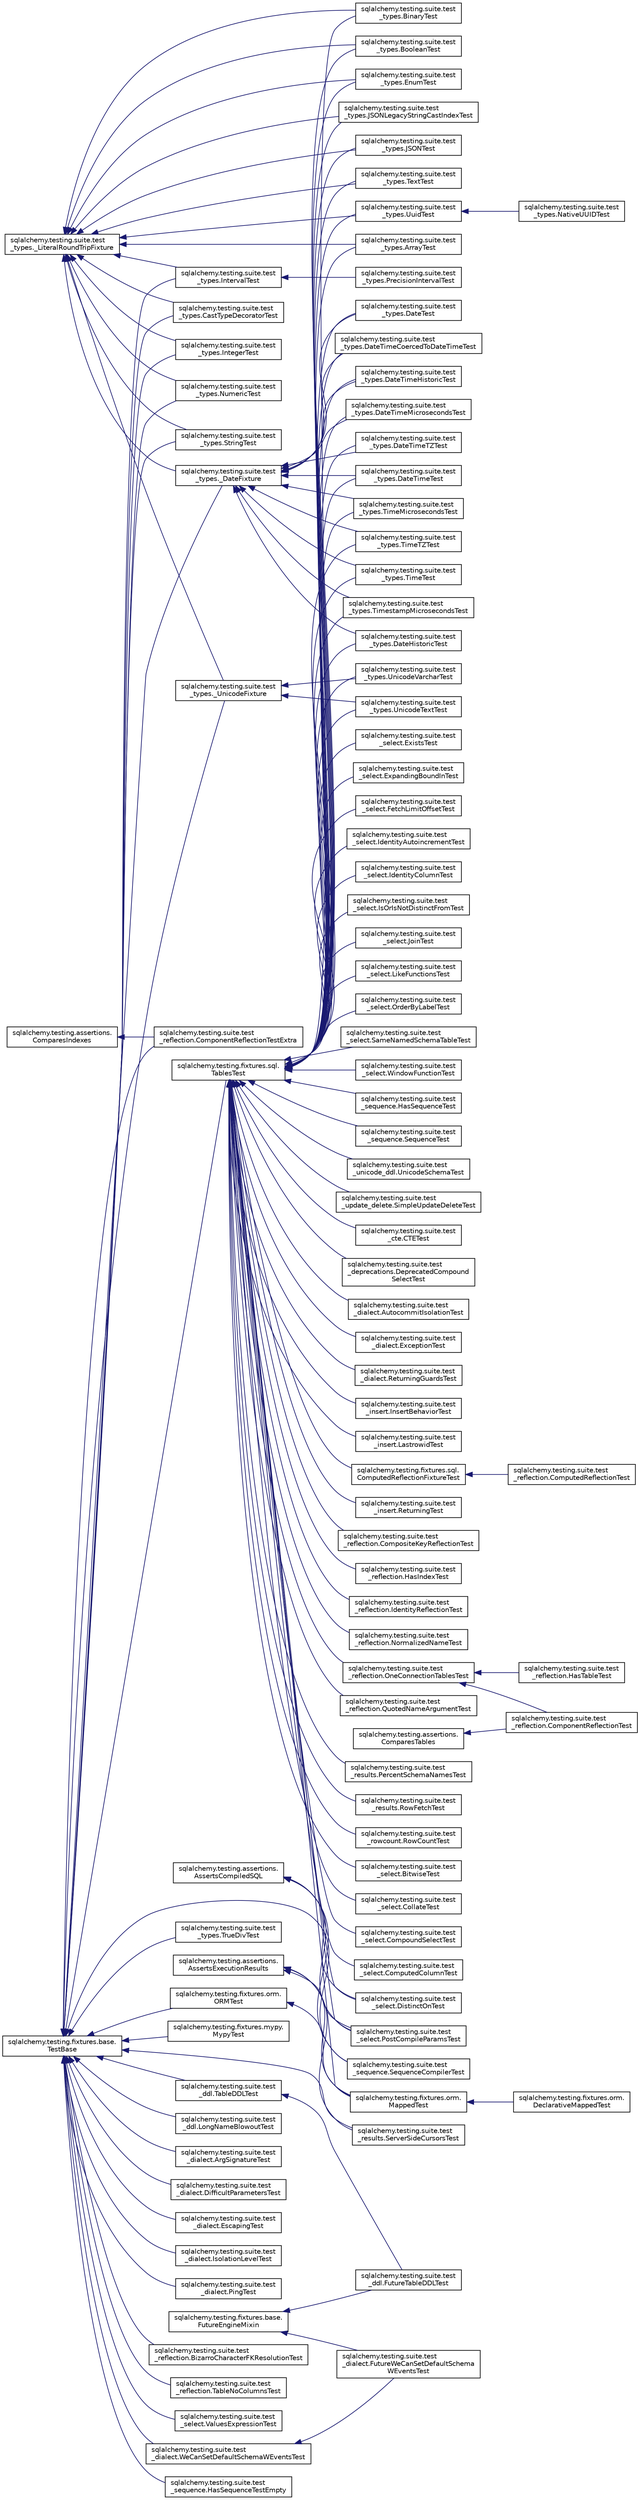 digraph "Graphical Class Hierarchy"
{
 // LATEX_PDF_SIZE
  edge [fontname="Helvetica",fontsize="10",labelfontname="Helvetica",labelfontsize="10"];
  node [fontname="Helvetica",fontsize="10",shape=record];
  rankdir="LR";
  Node0 [label="sqlalchemy.testing.suite.test\l_types._LiteralRoundTripFixture",height=0.2,width=0.4,color="black", fillcolor="white", style="filled",URL="$classsqlalchemy_1_1testing_1_1suite_1_1test__types_1_1__LiteralRoundTripFixture.html",tooltip=" "];
  Node0 -> Node1 [dir="back",color="midnightblue",fontsize="10",style="solid",fontname="Helvetica"];
  Node1 [label="sqlalchemy.testing.suite.test\l_types.ArrayTest",height=0.2,width=0.4,color="black", fillcolor="white", style="filled",URL="$classsqlalchemy_1_1testing_1_1suite_1_1test__types_1_1ArrayTest.html",tooltip=" "];
  Node0 -> Node2 [dir="back",color="midnightblue",fontsize="10",style="solid",fontname="Helvetica"];
  Node2 [label="sqlalchemy.testing.suite.test\l_types.BinaryTest",height=0.2,width=0.4,color="black", fillcolor="white", style="filled",URL="$classsqlalchemy_1_1testing_1_1suite_1_1test__types_1_1BinaryTest.html",tooltip=" "];
  Node0 -> Node3 [dir="back",color="midnightblue",fontsize="10",style="solid",fontname="Helvetica"];
  Node3 [label="sqlalchemy.testing.suite.test\l_types.BooleanTest",height=0.2,width=0.4,color="black", fillcolor="white", style="filled",URL="$classsqlalchemy_1_1testing_1_1suite_1_1test__types_1_1BooleanTest.html",tooltip=" "];
  Node0 -> Node4 [dir="back",color="midnightblue",fontsize="10",style="solid",fontname="Helvetica"];
  Node4 [label="sqlalchemy.testing.suite.test\l_types.CastTypeDecoratorTest",height=0.2,width=0.4,color="black", fillcolor="white", style="filled",URL="$classsqlalchemy_1_1testing_1_1suite_1_1test__types_1_1CastTypeDecoratorTest.html",tooltip=" "];
  Node0 -> Node5 [dir="back",color="midnightblue",fontsize="10",style="solid",fontname="Helvetica"];
  Node5 [label="sqlalchemy.testing.suite.test\l_types.EnumTest",height=0.2,width=0.4,color="black", fillcolor="white", style="filled",URL="$classsqlalchemy_1_1testing_1_1suite_1_1test__types_1_1EnumTest.html",tooltip=" "];
  Node0 -> Node6 [dir="back",color="midnightblue",fontsize="10",style="solid",fontname="Helvetica"];
  Node6 [label="sqlalchemy.testing.suite.test\l_types.IntegerTest",height=0.2,width=0.4,color="black", fillcolor="white", style="filled",URL="$classsqlalchemy_1_1testing_1_1suite_1_1test__types_1_1IntegerTest.html",tooltip=" "];
  Node0 -> Node7 [dir="back",color="midnightblue",fontsize="10",style="solid",fontname="Helvetica"];
  Node7 [label="sqlalchemy.testing.suite.test\l_types.IntervalTest",height=0.2,width=0.4,color="black", fillcolor="white", style="filled",URL="$classsqlalchemy_1_1testing_1_1suite_1_1test__types_1_1IntervalTest.html",tooltip=" "];
  Node7 -> Node8 [dir="back",color="midnightblue",fontsize="10",style="solid",fontname="Helvetica"];
  Node8 [label="sqlalchemy.testing.suite.test\l_types.PrecisionIntervalTest",height=0.2,width=0.4,color="black", fillcolor="white", style="filled",URL="$classsqlalchemy_1_1testing_1_1suite_1_1test__types_1_1PrecisionIntervalTest.html",tooltip=" "];
  Node0 -> Node9 [dir="back",color="midnightblue",fontsize="10",style="solid",fontname="Helvetica"];
  Node9 [label="sqlalchemy.testing.suite.test\l_types.JSONLegacyStringCastIndexTest",height=0.2,width=0.4,color="black", fillcolor="white", style="filled",URL="$classsqlalchemy_1_1testing_1_1suite_1_1test__types_1_1JSONLegacyStringCastIndexTest.html",tooltip=" "];
  Node0 -> Node10 [dir="back",color="midnightblue",fontsize="10",style="solid",fontname="Helvetica"];
  Node10 [label="sqlalchemy.testing.suite.test\l_types.JSONTest",height=0.2,width=0.4,color="black", fillcolor="white", style="filled",URL="$classsqlalchemy_1_1testing_1_1suite_1_1test__types_1_1JSONTest.html",tooltip=" "];
  Node0 -> Node11 [dir="back",color="midnightblue",fontsize="10",style="solid",fontname="Helvetica"];
  Node11 [label="sqlalchemy.testing.suite.test\l_types.NumericTest",height=0.2,width=0.4,color="black", fillcolor="white", style="filled",URL="$classsqlalchemy_1_1testing_1_1suite_1_1test__types_1_1NumericTest.html",tooltip=" "];
  Node0 -> Node12 [dir="back",color="midnightblue",fontsize="10",style="solid",fontname="Helvetica"];
  Node12 [label="sqlalchemy.testing.suite.test\l_types.StringTest",height=0.2,width=0.4,color="black", fillcolor="white", style="filled",URL="$classsqlalchemy_1_1testing_1_1suite_1_1test__types_1_1StringTest.html",tooltip=" "];
  Node0 -> Node13 [dir="back",color="midnightblue",fontsize="10",style="solid",fontname="Helvetica"];
  Node13 [label="sqlalchemy.testing.suite.test\l_types.TextTest",height=0.2,width=0.4,color="black", fillcolor="white", style="filled",URL="$classsqlalchemy_1_1testing_1_1suite_1_1test__types_1_1TextTest.html",tooltip=" "];
  Node0 -> Node14 [dir="back",color="midnightblue",fontsize="10",style="solid",fontname="Helvetica"];
  Node14 [label="sqlalchemy.testing.suite.test\l_types.UuidTest",height=0.2,width=0.4,color="black", fillcolor="white", style="filled",URL="$classsqlalchemy_1_1testing_1_1suite_1_1test__types_1_1UuidTest.html",tooltip=" "];
  Node14 -> Node15 [dir="back",color="midnightblue",fontsize="10",style="solid",fontname="Helvetica"];
  Node15 [label="sqlalchemy.testing.suite.test\l_types.NativeUUIDTest",height=0.2,width=0.4,color="black", fillcolor="white", style="filled",URL="$classsqlalchemy_1_1testing_1_1suite_1_1test__types_1_1NativeUUIDTest.html",tooltip=" "];
  Node0 -> Node16 [dir="back",color="midnightblue",fontsize="10",style="solid",fontname="Helvetica"];
  Node16 [label="sqlalchemy.testing.suite.test\l_types._DateFixture",height=0.2,width=0.4,color="black", fillcolor="white", style="filled",URL="$classsqlalchemy_1_1testing_1_1suite_1_1test__types_1_1__DateFixture.html",tooltip=" "];
  Node16 -> Node17 [dir="back",color="midnightblue",fontsize="10",style="solid",fontname="Helvetica"];
  Node17 [label="sqlalchemy.testing.suite.test\l_types.DateHistoricTest",height=0.2,width=0.4,color="black", fillcolor="white", style="filled",URL="$classsqlalchemy_1_1testing_1_1suite_1_1test__types_1_1DateHistoricTest.html",tooltip=" "];
  Node16 -> Node18 [dir="back",color="midnightblue",fontsize="10",style="solid",fontname="Helvetica"];
  Node18 [label="sqlalchemy.testing.suite.test\l_types.DateTest",height=0.2,width=0.4,color="black", fillcolor="white", style="filled",URL="$classsqlalchemy_1_1testing_1_1suite_1_1test__types_1_1DateTest.html",tooltip=" "];
  Node16 -> Node19 [dir="back",color="midnightblue",fontsize="10",style="solid",fontname="Helvetica"];
  Node19 [label="sqlalchemy.testing.suite.test\l_types.DateTimeCoercedToDateTimeTest",height=0.2,width=0.4,color="black", fillcolor="white", style="filled",URL="$classsqlalchemy_1_1testing_1_1suite_1_1test__types_1_1DateTimeCoercedToDateTimeTest.html",tooltip=" "];
  Node16 -> Node20 [dir="back",color="midnightblue",fontsize="10",style="solid",fontname="Helvetica"];
  Node20 [label="sqlalchemy.testing.suite.test\l_types.DateTimeHistoricTest",height=0.2,width=0.4,color="black", fillcolor="white", style="filled",URL="$classsqlalchemy_1_1testing_1_1suite_1_1test__types_1_1DateTimeHistoricTest.html",tooltip=" "];
  Node16 -> Node21 [dir="back",color="midnightblue",fontsize="10",style="solid",fontname="Helvetica"];
  Node21 [label="sqlalchemy.testing.suite.test\l_types.DateTimeMicrosecondsTest",height=0.2,width=0.4,color="black", fillcolor="white", style="filled",URL="$classsqlalchemy_1_1testing_1_1suite_1_1test__types_1_1DateTimeMicrosecondsTest.html",tooltip=" "];
  Node16 -> Node22 [dir="back",color="midnightblue",fontsize="10",style="solid",fontname="Helvetica"];
  Node22 [label="sqlalchemy.testing.suite.test\l_types.DateTimeTZTest",height=0.2,width=0.4,color="black", fillcolor="white", style="filled",URL="$classsqlalchemy_1_1testing_1_1suite_1_1test__types_1_1DateTimeTZTest.html",tooltip=" "];
  Node16 -> Node23 [dir="back",color="midnightblue",fontsize="10",style="solid",fontname="Helvetica"];
  Node23 [label="sqlalchemy.testing.suite.test\l_types.DateTimeTest",height=0.2,width=0.4,color="black", fillcolor="white", style="filled",URL="$classsqlalchemy_1_1testing_1_1suite_1_1test__types_1_1DateTimeTest.html",tooltip=" "];
  Node16 -> Node24 [dir="back",color="midnightblue",fontsize="10",style="solid",fontname="Helvetica"];
  Node24 [label="sqlalchemy.testing.suite.test\l_types.TimeMicrosecondsTest",height=0.2,width=0.4,color="black", fillcolor="white", style="filled",URL="$classsqlalchemy_1_1testing_1_1suite_1_1test__types_1_1TimeMicrosecondsTest.html",tooltip=" "];
  Node16 -> Node25 [dir="back",color="midnightblue",fontsize="10",style="solid",fontname="Helvetica"];
  Node25 [label="sqlalchemy.testing.suite.test\l_types.TimeTZTest",height=0.2,width=0.4,color="black", fillcolor="white", style="filled",URL="$classsqlalchemy_1_1testing_1_1suite_1_1test__types_1_1TimeTZTest.html",tooltip=" "];
  Node16 -> Node26 [dir="back",color="midnightblue",fontsize="10",style="solid",fontname="Helvetica"];
  Node26 [label="sqlalchemy.testing.suite.test\l_types.TimeTest",height=0.2,width=0.4,color="black", fillcolor="white", style="filled",URL="$classsqlalchemy_1_1testing_1_1suite_1_1test__types_1_1TimeTest.html",tooltip=" "];
  Node16 -> Node27 [dir="back",color="midnightblue",fontsize="10",style="solid",fontname="Helvetica"];
  Node27 [label="sqlalchemy.testing.suite.test\l_types.TimestampMicrosecondsTest",height=0.2,width=0.4,color="black", fillcolor="white", style="filled",URL="$classsqlalchemy_1_1testing_1_1suite_1_1test__types_1_1TimestampMicrosecondsTest.html",tooltip=" "];
  Node0 -> Node28 [dir="back",color="midnightblue",fontsize="10",style="solid",fontname="Helvetica"];
  Node28 [label="sqlalchemy.testing.suite.test\l_types._UnicodeFixture",height=0.2,width=0.4,color="black", fillcolor="white", style="filled",URL="$classsqlalchemy_1_1testing_1_1suite_1_1test__types_1_1__UnicodeFixture.html",tooltip=" "];
  Node28 -> Node29 [dir="back",color="midnightblue",fontsize="10",style="solid",fontname="Helvetica"];
  Node29 [label="sqlalchemy.testing.suite.test\l_types.UnicodeTextTest",height=0.2,width=0.4,color="black", fillcolor="white", style="filled",URL="$classsqlalchemy_1_1testing_1_1suite_1_1test__types_1_1UnicodeTextTest.html",tooltip=" "];
  Node28 -> Node30 [dir="back",color="midnightblue",fontsize="10",style="solid",fontname="Helvetica"];
  Node30 [label="sqlalchemy.testing.suite.test\l_types.UnicodeVarcharTest",height=0.2,width=0.4,color="black", fillcolor="white", style="filled",URL="$classsqlalchemy_1_1testing_1_1suite_1_1test__types_1_1UnicodeVarcharTest.html",tooltip=" "];
  Node1805 [label="sqlalchemy.testing.assertions.\lAssertsCompiledSQL",height=0.2,width=0.4,color="black", fillcolor="white", style="filled",URL="$classsqlalchemy_1_1testing_1_1assertions_1_1AssertsCompiledSQL.html",tooltip=" "];
  Node1805 -> Node1806 [dir="back",color="midnightblue",fontsize="10",style="solid",fontname="Helvetica"];
  Node1806 [label="sqlalchemy.testing.suite.test\l_select.DistinctOnTest",height=0.2,width=0.4,color="black", fillcolor="white", style="filled",URL="$classsqlalchemy_1_1testing_1_1suite_1_1test__select_1_1DistinctOnTest.html",tooltip=" "];
  Node1805 -> Node1807 [dir="back",color="midnightblue",fontsize="10",style="solid",fontname="Helvetica"];
  Node1807 [label="sqlalchemy.testing.suite.test\l_select.PostCompileParamsTest",height=0.2,width=0.4,color="black", fillcolor="white", style="filled",URL="$classsqlalchemy_1_1testing_1_1suite_1_1test__select_1_1PostCompileParamsTest.html",tooltip=" "];
  Node1805 -> Node1808 [dir="back",color="midnightblue",fontsize="10",style="solid",fontname="Helvetica"];
  Node1808 [label="sqlalchemy.testing.suite.test\l_sequence.SequenceCompilerTest",height=0.2,width=0.4,color="black", fillcolor="white", style="filled",URL="$classsqlalchemy_1_1testing_1_1suite_1_1test__sequence_1_1SequenceCompilerTest.html",tooltip=" "];
  Node1809 [label="sqlalchemy.testing.assertions.\lAssertsExecutionResults",height=0.2,width=0.4,color="black", fillcolor="white", style="filled",URL="$classsqlalchemy_1_1testing_1_1assertions_1_1AssertsExecutionResults.html",tooltip=" "];
  Node1809 -> Node1810 [dir="back",color="midnightblue",fontsize="10",style="solid",fontname="Helvetica"];
  Node1810 [label="sqlalchemy.testing.fixtures.orm.\lMappedTest",height=0.2,width=0.4,color="black", fillcolor="white", style="filled",URL="$classsqlalchemy_1_1testing_1_1fixtures_1_1orm_1_1MappedTest.html",tooltip=" "];
  Node1810 -> Node1811 [dir="back",color="midnightblue",fontsize="10",style="solid",fontname="Helvetica"];
  Node1811 [label="sqlalchemy.testing.fixtures.orm.\lDeclarativeMappedTest",height=0.2,width=0.4,color="black", fillcolor="white", style="filled",URL="$classsqlalchemy_1_1testing_1_1fixtures_1_1orm_1_1DeclarativeMappedTest.html",tooltip=" "];
  Node1809 -> Node1812 [dir="back",color="midnightblue",fontsize="10",style="solid",fontname="Helvetica"];
  Node1812 [label="sqlalchemy.testing.suite.test\l_results.ServerSideCursorsTest",height=0.2,width=0.4,color="black", fillcolor="white", style="filled",URL="$classsqlalchemy_1_1testing_1_1suite_1_1test__results_1_1ServerSideCursorsTest.html",tooltip=" "];
  Node1809 -> Node1807 [dir="back",color="midnightblue",fontsize="10",style="solid",fontname="Helvetica"];
  Node2941 [label="sqlalchemy.testing.assertions.\lComparesIndexes",height=0.2,width=0.4,color="black", fillcolor="white", style="filled",URL="$classsqlalchemy_1_1testing_1_1assertions_1_1ComparesIndexes.html",tooltip=" "];
  Node2941 -> Node2942 [dir="back",color="midnightblue",fontsize="10",style="solid",fontname="Helvetica"];
  Node2942 [label="sqlalchemy.testing.suite.test\l_reflection.ComponentReflectionTestExtra",height=0.2,width=0.4,color="black", fillcolor="white", style="filled",URL="$classsqlalchemy_1_1testing_1_1suite_1_1test__reflection_1_1ComponentReflectionTestExtra.html",tooltip=" "];
  Node2943 [label="sqlalchemy.testing.assertions.\lComparesTables",height=0.2,width=0.4,color="black", fillcolor="white", style="filled",URL="$classsqlalchemy_1_1testing_1_1assertions_1_1ComparesTables.html",tooltip=" "];
  Node2943 -> Node2944 [dir="back",color="midnightblue",fontsize="10",style="solid",fontname="Helvetica"];
  Node2944 [label="sqlalchemy.testing.suite.test\l_reflection.ComponentReflectionTest",height=0.2,width=0.4,color="black", fillcolor="white", style="filled",URL="$classsqlalchemy_1_1testing_1_1suite_1_1test__reflection_1_1ComponentReflectionTest.html",tooltip=" "];
  Node6245 [label="sqlalchemy.testing.fixtures.base.\lFutureEngineMixin",height=0.2,width=0.4,color="black", fillcolor="white", style="filled",URL="$classsqlalchemy_1_1testing_1_1fixtures_1_1base_1_1FutureEngineMixin.html",tooltip=" "];
  Node6245 -> Node6246 [dir="back",color="midnightblue",fontsize="10",style="solid",fontname="Helvetica"];
  Node6246 [label="sqlalchemy.testing.suite.test\l_ddl.FutureTableDDLTest",height=0.2,width=0.4,color="black", fillcolor="white", style="filled",URL="$classsqlalchemy_1_1testing_1_1suite_1_1test__ddl_1_1FutureTableDDLTest.html",tooltip=" "];
  Node6245 -> Node6247 [dir="back",color="midnightblue",fontsize="10",style="solid",fontname="Helvetica"];
  Node6247 [label="sqlalchemy.testing.suite.test\l_dialect.FutureWeCanSetDefaultSchema\lWEventsTest",height=0.2,width=0.4,color="black", fillcolor="white", style="filled",URL="$classsqlalchemy_1_1testing_1_1suite_1_1test__dialect_1_1FutureWeCanSetDefaultSchemaWEventsTest.html",tooltip=" "];
  Node13232 [label="sqlalchemy.testing.fixtures.base.\lTestBase",height=0.2,width=0.4,color="black", fillcolor="white", style="filled",URL="$classsqlalchemy_1_1testing_1_1fixtures_1_1base_1_1TestBase.html",tooltip=" "];
  Node13232 -> Node13233 [dir="back",color="midnightblue",fontsize="10",style="solid",fontname="Helvetica"];
  Node13233 [label="sqlalchemy.testing.fixtures.mypy.\lMypyTest",height=0.2,width=0.4,color="black", fillcolor="white", style="filled",URL="$classsqlalchemy_1_1testing_1_1fixtures_1_1mypy_1_1MypyTest.html",tooltip=" "];
  Node13232 -> Node13234 [dir="back",color="midnightblue",fontsize="10",style="solid",fontname="Helvetica"];
  Node13234 [label="sqlalchemy.testing.fixtures.orm.\lORMTest",height=0.2,width=0.4,color="black", fillcolor="white", style="filled",URL="$classsqlalchemy_1_1testing_1_1fixtures_1_1orm_1_1ORMTest.html",tooltip=" "];
  Node13234 -> Node1810 [dir="back",color="midnightblue",fontsize="10",style="solid",fontname="Helvetica"];
  Node13232 -> Node13235 [dir="back",color="midnightblue",fontsize="10",style="solid",fontname="Helvetica"];
  Node13235 [label="sqlalchemy.testing.fixtures.sql.\lTablesTest",height=0.2,width=0.4,color="black", fillcolor="white", style="filled",URL="$classsqlalchemy_1_1testing_1_1fixtures_1_1sql_1_1TablesTest.html",tooltip=" "];
  Node13235 -> Node1810 [dir="back",color="midnightblue",fontsize="10",style="solid",fontname="Helvetica"];
  Node13235 -> Node13236 [dir="back",color="midnightblue",fontsize="10",style="solid",fontname="Helvetica"];
  Node13236 [label="sqlalchemy.testing.fixtures.sql.\lComputedReflectionFixtureTest",height=0.2,width=0.4,color="black", fillcolor="white", style="filled",URL="$classsqlalchemy_1_1testing_1_1fixtures_1_1sql_1_1ComputedReflectionFixtureTest.html",tooltip=" "];
  Node13236 -> Node13237 [dir="back",color="midnightblue",fontsize="10",style="solid",fontname="Helvetica"];
  Node13237 [label="sqlalchemy.testing.suite.test\l_reflection.ComputedReflectionTest",height=0.2,width=0.4,color="black", fillcolor="white", style="filled",URL="$classsqlalchemy_1_1testing_1_1suite_1_1test__reflection_1_1ComputedReflectionTest.html",tooltip=" "];
  Node13235 -> Node13238 [dir="back",color="midnightblue",fontsize="10",style="solid",fontname="Helvetica"];
  Node13238 [label="sqlalchemy.testing.suite.test\l_cte.CTETest",height=0.2,width=0.4,color="black", fillcolor="white", style="filled",URL="$classsqlalchemy_1_1testing_1_1suite_1_1test__cte_1_1CTETest.html",tooltip=" "];
  Node13235 -> Node13239 [dir="back",color="midnightblue",fontsize="10",style="solid",fontname="Helvetica"];
  Node13239 [label="sqlalchemy.testing.suite.test\l_deprecations.DeprecatedCompound\lSelectTest",height=0.2,width=0.4,color="black", fillcolor="white", style="filled",URL="$classsqlalchemy_1_1testing_1_1suite_1_1test__deprecations_1_1DeprecatedCompoundSelectTest.html",tooltip=" "];
  Node13235 -> Node13240 [dir="back",color="midnightblue",fontsize="10",style="solid",fontname="Helvetica"];
  Node13240 [label="sqlalchemy.testing.suite.test\l_dialect.AutocommitIsolationTest",height=0.2,width=0.4,color="black", fillcolor="white", style="filled",URL="$classsqlalchemy_1_1testing_1_1suite_1_1test__dialect_1_1AutocommitIsolationTest.html",tooltip=" "];
  Node13235 -> Node13241 [dir="back",color="midnightblue",fontsize="10",style="solid",fontname="Helvetica"];
  Node13241 [label="sqlalchemy.testing.suite.test\l_dialect.ExceptionTest",height=0.2,width=0.4,color="black", fillcolor="white", style="filled",URL="$classsqlalchemy_1_1testing_1_1suite_1_1test__dialect_1_1ExceptionTest.html",tooltip=" "];
  Node13235 -> Node13242 [dir="back",color="midnightblue",fontsize="10",style="solid",fontname="Helvetica"];
  Node13242 [label="sqlalchemy.testing.suite.test\l_dialect.ReturningGuardsTest",height=0.2,width=0.4,color="black", fillcolor="white", style="filled",URL="$classsqlalchemy_1_1testing_1_1suite_1_1test__dialect_1_1ReturningGuardsTest.html",tooltip=" "];
  Node13235 -> Node13243 [dir="back",color="midnightblue",fontsize="10",style="solid",fontname="Helvetica"];
  Node13243 [label="sqlalchemy.testing.suite.test\l_insert.InsertBehaviorTest",height=0.2,width=0.4,color="black", fillcolor="white", style="filled",URL="$classsqlalchemy_1_1testing_1_1suite_1_1test__insert_1_1InsertBehaviorTest.html",tooltip=" "];
  Node13235 -> Node13244 [dir="back",color="midnightblue",fontsize="10",style="solid",fontname="Helvetica"];
  Node13244 [label="sqlalchemy.testing.suite.test\l_insert.LastrowidTest",height=0.2,width=0.4,color="black", fillcolor="white", style="filled",URL="$classsqlalchemy_1_1testing_1_1suite_1_1test__insert_1_1LastrowidTest.html",tooltip=" "];
  Node13235 -> Node13245 [dir="back",color="midnightblue",fontsize="10",style="solid",fontname="Helvetica"];
  Node13245 [label="sqlalchemy.testing.suite.test\l_insert.ReturningTest",height=0.2,width=0.4,color="black", fillcolor="white", style="filled",URL="$classsqlalchemy_1_1testing_1_1suite_1_1test__insert_1_1ReturningTest.html",tooltip=" "];
  Node13235 -> Node13246 [dir="back",color="midnightblue",fontsize="10",style="solid",fontname="Helvetica"];
  Node13246 [label="sqlalchemy.testing.suite.test\l_reflection.CompositeKeyReflectionTest",height=0.2,width=0.4,color="black", fillcolor="white", style="filled",URL="$classsqlalchemy_1_1testing_1_1suite_1_1test__reflection_1_1CompositeKeyReflectionTest.html",tooltip=" "];
  Node13235 -> Node13247 [dir="back",color="midnightblue",fontsize="10",style="solid",fontname="Helvetica"];
  Node13247 [label="sqlalchemy.testing.suite.test\l_reflection.HasIndexTest",height=0.2,width=0.4,color="black", fillcolor="white", style="filled",URL="$classsqlalchemy_1_1testing_1_1suite_1_1test__reflection_1_1HasIndexTest.html",tooltip=" "];
  Node13235 -> Node13248 [dir="back",color="midnightblue",fontsize="10",style="solid",fontname="Helvetica"];
  Node13248 [label="sqlalchemy.testing.suite.test\l_reflection.IdentityReflectionTest",height=0.2,width=0.4,color="black", fillcolor="white", style="filled",URL="$classsqlalchemy_1_1testing_1_1suite_1_1test__reflection_1_1IdentityReflectionTest.html",tooltip=" "];
  Node13235 -> Node13249 [dir="back",color="midnightblue",fontsize="10",style="solid",fontname="Helvetica"];
  Node13249 [label="sqlalchemy.testing.suite.test\l_reflection.NormalizedNameTest",height=0.2,width=0.4,color="black", fillcolor="white", style="filled",URL="$classsqlalchemy_1_1testing_1_1suite_1_1test__reflection_1_1NormalizedNameTest.html",tooltip=" "];
  Node13235 -> Node13250 [dir="back",color="midnightblue",fontsize="10",style="solid",fontname="Helvetica"];
  Node13250 [label="sqlalchemy.testing.suite.test\l_reflection.OneConnectionTablesTest",height=0.2,width=0.4,color="black", fillcolor="white", style="filled",URL="$classsqlalchemy_1_1testing_1_1suite_1_1test__reflection_1_1OneConnectionTablesTest.html",tooltip=" "];
  Node13250 -> Node2944 [dir="back",color="midnightblue",fontsize="10",style="solid",fontname="Helvetica"];
  Node13250 -> Node13251 [dir="back",color="midnightblue",fontsize="10",style="solid",fontname="Helvetica"];
  Node13251 [label="sqlalchemy.testing.suite.test\l_reflection.HasTableTest",height=0.2,width=0.4,color="black", fillcolor="white", style="filled",URL="$classsqlalchemy_1_1testing_1_1suite_1_1test__reflection_1_1HasTableTest.html",tooltip=" "];
  Node13235 -> Node13252 [dir="back",color="midnightblue",fontsize="10",style="solid",fontname="Helvetica"];
  Node13252 [label="sqlalchemy.testing.suite.test\l_reflection.QuotedNameArgumentTest",height=0.2,width=0.4,color="black", fillcolor="white", style="filled",URL="$classsqlalchemy_1_1testing_1_1suite_1_1test__reflection_1_1QuotedNameArgumentTest.html",tooltip=" "];
  Node13235 -> Node13253 [dir="back",color="midnightblue",fontsize="10",style="solid",fontname="Helvetica"];
  Node13253 [label="sqlalchemy.testing.suite.test\l_results.PercentSchemaNamesTest",height=0.2,width=0.4,color="black", fillcolor="white", style="filled",URL="$classsqlalchemy_1_1testing_1_1suite_1_1test__results_1_1PercentSchemaNamesTest.html",tooltip=" "];
  Node13235 -> Node13254 [dir="back",color="midnightblue",fontsize="10",style="solid",fontname="Helvetica"];
  Node13254 [label="sqlalchemy.testing.suite.test\l_results.RowFetchTest",height=0.2,width=0.4,color="black", fillcolor="white", style="filled",URL="$classsqlalchemy_1_1testing_1_1suite_1_1test__results_1_1RowFetchTest.html",tooltip=" "];
  Node13235 -> Node13255 [dir="back",color="midnightblue",fontsize="10",style="solid",fontname="Helvetica"];
  Node13255 [label="sqlalchemy.testing.suite.test\l_rowcount.RowCountTest",height=0.2,width=0.4,color="black", fillcolor="white", style="filled",URL="$classsqlalchemy_1_1testing_1_1suite_1_1test__rowcount_1_1RowCountTest.html",tooltip=" "];
  Node13235 -> Node13256 [dir="back",color="midnightblue",fontsize="10",style="solid",fontname="Helvetica"];
  Node13256 [label="sqlalchemy.testing.suite.test\l_select.BitwiseTest",height=0.2,width=0.4,color="black", fillcolor="white", style="filled",URL="$classsqlalchemy_1_1testing_1_1suite_1_1test__select_1_1BitwiseTest.html",tooltip=" "];
  Node13235 -> Node13257 [dir="back",color="midnightblue",fontsize="10",style="solid",fontname="Helvetica"];
  Node13257 [label="sqlalchemy.testing.suite.test\l_select.CollateTest",height=0.2,width=0.4,color="black", fillcolor="white", style="filled",URL="$classsqlalchemy_1_1testing_1_1suite_1_1test__select_1_1CollateTest.html",tooltip=" "];
  Node13235 -> Node13258 [dir="back",color="midnightblue",fontsize="10",style="solid",fontname="Helvetica"];
  Node13258 [label="sqlalchemy.testing.suite.test\l_select.CompoundSelectTest",height=0.2,width=0.4,color="black", fillcolor="white", style="filled",URL="$classsqlalchemy_1_1testing_1_1suite_1_1test__select_1_1CompoundSelectTest.html",tooltip=" "];
  Node13235 -> Node13259 [dir="back",color="midnightblue",fontsize="10",style="solid",fontname="Helvetica"];
  Node13259 [label="sqlalchemy.testing.suite.test\l_select.ComputedColumnTest",height=0.2,width=0.4,color="black", fillcolor="white", style="filled",URL="$classsqlalchemy_1_1testing_1_1suite_1_1test__select_1_1ComputedColumnTest.html",tooltip=" "];
  Node13235 -> Node1806 [dir="back",color="midnightblue",fontsize="10",style="solid",fontname="Helvetica"];
  Node13235 -> Node13260 [dir="back",color="midnightblue",fontsize="10",style="solid",fontname="Helvetica"];
  Node13260 [label="sqlalchemy.testing.suite.test\l_select.ExistsTest",height=0.2,width=0.4,color="black", fillcolor="white", style="filled",URL="$classsqlalchemy_1_1testing_1_1suite_1_1test__select_1_1ExistsTest.html",tooltip=" "];
  Node13235 -> Node13261 [dir="back",color="midnightblue",fontsize="10",style="solid",fontname="Helvetica"];
  Node13261 [label="sqlalchemy.testing.suite.test\l_select.ExpandingBoundInTest",height=0.2,width=0.4,color="black", fillcolor="white", style="filled",URL="$classsqlalchemy_1_1testing_1_1suite_1_1test__select_1_1ExpandingBoundInTest.html",tooltip=" "];
  Node13235 -> Node13262 [dir="back",color="midnightblue",fontsize="10",style="solid",fontname="Helvetica"];
  Node13262 [label="sqlalchemy.testing.suite.test\l_select.FetchLimitOffsetTest",height=0.2,width=0.4,color="black", fillcolor="white", style="filled",URL="$classsqlalchemy_1_1testing_1_1suite_1_1test__select_1_1FetchLimitOffsetTest.html",tooltip=" "];
  Node13235 -> Node13263 [dir="back",color="midnightblue",fontsize="10",style="solid",fontname="Helvetica"];
  Node13263 [label="sqlalchemy.testing.suite.test\l_select.IdentityAutoincrementTest",height=0.2,width=0.4,color="black", fillcolor="white", style="filled",URL="$classsqlalchemy_1_1testing_1_1suite_1_1test__select_1_1IdentityAutoincrementTest.html",tooltip=" "];
  Node13235 -> Node13264 [dir="back",color="midnightblue",fontsize="10",style="solid",fontname="Helvetica"];
  Node13264 [label="sqlalchemy.testing.suite.test\l_select.IdentityColumnTest",height=0.2,width=0.4,color="black", fillcolor="white", style="filled",URL="$classsqlalchemy_1_1testing_1_1suite_1_1test__select_1_1IdentityColumnTest.html",tooltip=" "];
  Node13235 -> Node13265 [dir="back",color="midnightblue",fontsize="10",style="solid",fontname="Helvetica"];
  Node13265 [label="sqlalchemy.testing.suite.test\l_select.IsOrIsNotDistinctFromTest",height=0.2,width=0.4,color="black", fillcolor="white", style="filled",URL="$classsqlalchemy_1_1testing_1_1suite_1_1test__select_1_1IsOrIsNotDistinctFromTest.html",tooltip=" "];
  Node13235 -> Node13266 [dir="back",color="midnightblue",fontsize="10",style="solid",fontname="Helvetica"];
  Node13266 [label="sqlalchemy.testing.suite.test\l_select.JoinTest",height=0.2,width=0.4,color="black", fillcolor="white", style="filled",URL="$classsqlalchemy_1_1testing_1_1suite_1_1test__select_1_1JoinTest.html",tooltip=" "];
  Node13235 -> Node13267 [dir="back",color="midnightblue",fontsize="10",style="solid",fontname="Helvetica"];
  Node13267 [label="sqlalchemy.testing.suite.test\l_select.LikeFunctionsTest",height=0.2,width=0.4,color="black", fillcolor="white", style="filled",URL="$classsqlalchemy_1_1testing_1_1suite_1_1test__select_1_1LikeFunctionsTest.html",tooltip=" "];
  Node13235 -> Node13268 [dir="back",color="midnightblue",fontsize="10",style="solid",fontname="Helvetica"];
  Node13268 [label="sqlalchemy.testing.suite.test\l_select.OrderByLabelTest",height=0.2,width=0.4,color="black", fillcolor="white", style="filled",URL="$classsqlalchemy_1_1testing_1_1suite_1_1test__select_1_1OrderByLabelTest.html",tooltip=" "];
  Node13235 -> Node1807 [dir="back",color="midnightblue",fontsize="10",style="solid",fontname="Helvetica"];
  Node13235 -> Node13269 [dir="back",color="midnightblue",fontsize="10",style="solid",fontname="Helvetica"];
  Node13269 [label="sqlalchemy.testing.suite.test\l_select.SameNamedSchemaTableTest",height=0.2,width=0.4,color="black", fillcolor="white", style="filled",URL="$classsqlalchemy_1_1testing_1_1suite_1_1test__select_1_1SameNamedSchemaTableTest.html",tooltip=" "];
  Node13235 -> Node13270 [dir="back",color="midnightblue",fontsize="10",style="solid",fontname="Helvetica"];
  Node13270 [label="sqlalchemy.testing.suite.test\l_select.WindowFunctionTest",height=0.2,width=0.4,color="black", fillcolor="white", style="filled",URL="$classsqlalchemy_1_1testing_1_1suite_1_1test__select_1_1WindowFunctionTest.html",tooltip=" "];
  Node13235 -> Node13271 [dir="back",color="midnightblue",fontsize="10",style="solid",fontname="Helvetica"];
  Node13271 [label="sqlalchemy.testing.suite.test\l_sequence.HasSequenceTest",height=0.2,width=0.4,color="black", fillcolor="white", style="filled",URL="$classsqlalchemy_1_1testing_1_1suite_1_1test__sequence_1_1HasSequenceTest.html",tooltip=" "];
  Node13235 -> Node13272 [dir="back",color="midnightblue",fontsize="10",style="solid",fontname="Helvetica"];
  Node13272 [label="sqlalchemy.testing.suite.test\l_sequence.SequenceTest",height=0.2,width=0.4,color="black", fillcolor="white", style="filled",URL="$classsqlalchemy_1_1testing_1_1suite_1_1test__sequence_1_1SequenceTest.html",tooltip=" "];
  Node13235 -> Node1 [dir="back",color="midnightblue",fontsize="10",style="solid",fontname="Helvetica"];
  Node13235 -> Node2 [dir="back",color="midnightblue",fontsize="10",style="solid",fontname="Helvetica"];
  Node13235 -> Node3 [dir="back",color="midnightblue",fontsize="10",style="solid",fontname="Helvetica"];
  Node13235 -> Node17 [dir="back",color="midnightblue",fontsize="10",style="solid",fontname="Helvetica"];
  Node13235 -> Node18 [dir="back",color="midnightblue",fontsize="10",style="solid",fontname="Helvetica"];
  Node13235 -> Node19 [dir="back",color="midnightblue",fontsize="10",style="solid",fontname="Helvetica"];
  Node13235 -> Node20 [dir="back",color="midnightblue",fontsize="10",style="solid",fontname="Helvetica"];
  Node13235 -> Node21 [dir="back",color="midnightblue",fontsize="10",style="solid",fontname="Helvetica"];
  Node13235 -> Node22 [dir="back",color="midnightblue",fontsize="10",style="solid",fontname="Helvetica"];
  Node13235 -> Node23 [dir="back",color="midnightblue",fontsize="10",style="solid",fontname="Helvetica"];
  Node13235 -> Node5 [dir="back",color="midnightblue",fontsize="10",style="solid",fontname="Helvetica"];
  Node13235 -> Node9 [dir="back",color="midnightblue",fontsize="10",style="solid",fontname="Helvetica"];
  Node13235 -> Node10 [dir="back",color="midnightblue",fontsize="10",style="solid",fontname="Helvetica"];
  Node13235 -> Node13 [dir="back",color="midnightblue",fontsize="10",style="solid",fontname="Helvetica"];
  Node13235 -> Node24 [dir="back",color="midnightblue",fontsize="10",style="solid",fontname="Helvetica"];
  Node13235 -> Node25 [dir="back",color="midnightblue",fontsize="10",style="solid",fontname="Helvetica"];
  Node13235 -> Node26 [dir="back",color="midnightblue",fontsize="10",style="solid",fontname="Helvetica"];
  Node13235 -> Node27 [dir="back",color="midnightblue",fontsize="10",style="solid",fontname="Helvetica"];
  Node13235 -> Node29 [dir="back",color="midnightblue",fontsize="10",style="solid",fontname="Helvetica"];
  Node13235 -> Node30 [dir="back",color="midnightblue",fontsize="10",style="solid",fontname="Helvetica"];
  Node13235 -> Node14 [dir="back",color="midnightblue",fontsize="10",style="solid",fontname="Helvetica"];
  Node13235 -> Node13273 [dir="back",color="midnightblue",fontsize="10",style="solid",fontname="Helvetica"];
  Node13273 [label="sqlalchemy.testing.suite.test\l_unicode_ddl.UnicodeSchemaTest",height=0.2,width=0.4,color="black", fillcolor="white", style="filled",URL="$classsqlalchemy_1_1testing_1_1suite_1_1test__unicode__ddl_1_1UnicodeSchemaTest.html",tooltip=" "];
  Node13235 -> Node13274 [dir="back",color="midnightblue",fontsize="10",style="solid",fontname="Helvetica"];
  Node13274 [label="sqlalchemy.testing.suite.test\l_update_delete.SimpleUpdateDeleteTest",height=0.2,width=0.4,color="black", fillcolor="white", style="filled",URL="$classsqlalchemy_1_1testing_1_1suite_1_1test__update__delete_1_1SimpleUpdateDeleteTest.html",tooltip=" "];
  Node13232 -> Node13275 [dir="back",color="midnightblue",fontsize="10",style="solid",fontname="Helvetica"];
  Node13275 [label="sqlalchemy.testing.suite.test\l_ddl.LongNameBlowoutTest",height=0.2,width=0.4,color="black", fillcolor="white", style="filled",URL="$classsqlalchemy_1_1testing_1_1suite_1_1test__ddl_1_1LongNameBlowoutTest.html",tooltip=" "];
  Node13232 -> Node13276 [dir="back",color="midnightblue",fontsize="10",style="solid",fontname="Helvetica"];
  Node13276 [label="sqlalchemy.testing.suite.test\l_ddl.TableDDLTest",height=0.2,width=0.4,color="black", fillcolor="white", style="filled",URL="$classsqlalchemy_1_1testing_1_1suite_1_1test__ddl_1_1TableDDLTest.html",tooltip=" "];
  Node13276 -> Node6246 [dir="back",color="midnightblue",fontsize="10",style="solid",fontname="Helvetica"];
  Node13232 -> Node13277 [dir="back",color="midnightblue",fontsize="10",style="solid",fontname="Helvetica"];
  Node13277 [label="sqlalchemy.testing.suite.test\l_dialect.ArgSignatureTest",height=0.2,width=0.4,color="black", fillcolor="white", style="filled",URL="$classsqlalchemy_1_1testing_1_1suite_1_1test__dialect_1_1ArgSignatureTest.html",tooltip=" "];
  Node13232 -> Node13278 [dir="back",color="midnightblue",fontsize="10",style="solid",fontname="Helvetica"];
  Node13278 [label="sqlalchemy.testing.suite.test\l_dialect.DifficultParametersTest",height=0.2,width=0.4,color="black", fillcolor="white", style="filled",URL="$classsqlalchemy_1_1testing_1_1suite_1_1test__dialect_1_1DifficultParametersTest.html",tooltip=" "];
  Node13232 -> Node13279 [dir="back",color="midnightblue",fontsize="10",style="solid",fontname="Helvetica"];
  Node13279 [label="sqlalchemy.testing.suite.test\l_dialect.EscapingTest",height=0.2,width=0.4,color="black", fillcolor="white", style="filled",URL="$classsqlalchemy_1_1testing_1_1suite_1_1test__dialect_1_1EscapingTest.html",tooltip=" "];
  Node13232 -> Node13280 [dir="back",color="midnightblue",fontsize="10",style="solid",fontname="Helvetica"];
  Node13280 [label="sqlalchemy.testing.suite.test\l_dialect.IsolationLevelTest",height=0.2,width=0.4,color="black", fillcolor="white", style="filled",URL="$classsqlalchemy_1_1testing_1_1suite_1_1test__dialect_1_1IsolationLevelTest.html",tooltip=" "];
  Node13232 -> Node13281 [dir="back",color="midnightblue",fontsize="10",style="solid",fontname="Helvetica"];
  Node13281 [label="sqlalchemy.testing.suite.test\l_dialect.PingTest",height=0.2,width=0.4,color="black", fillcolor="white", style="filled",URL="$classsqlalchemy_1_1testing_1_1suite_1_1test__dialect_1_1PingTest.html",tooltip=" "];
  Node13232 -> Node13282 [dir="back",color="midnightblue",fontsize="10",style="solid",fontname="Helvetica"];
  Node13282 [label="sqlalchemy.testing.suite.test\l_dialect.WeCanSetDefaultSchemaWEventsTest",height=0.2,width=0.4,color="black", fillcolor="white", style="filled",URL="$classsqlalchemy_1_1testing_1_1suite_1_1test__dialect_1_1WeCanSetDefaultSchemaWEventsTest.html",tooltip=" "];
  Node13282 -> Node6247 [dir="back",color="midnightblue",fontsize="10",style="solid",fontname="Helvetica"];
  Node13232 -> Node13283 [dir="back",color="midnightblue",fontsize="10",style="solid",fontname="Helvetica"];
  Node13283 [label="sqlalchemy.testing.suite.test\l_reflection.BizarroCharacterFKResolutionTest",height=0.2,width=0.4,color="black", fillcolor="white", style="filled",URL="$classsqlalchemy_1_1testing_1_1suite_1_1test__reflection_1_1BizarroCharacterFKResolutionTest.html",tooltip=" "];
  Node13232 -> Node2942 [dir="back",color="midnightblue",fontsize="10",style="solid",fontname="Helvetica"];
  Node13232 -> Node13284 [dir="back",color="midnightblue",fontsize="10",style="solid",fontname="Helvetica"];
  Node13284 [label="sqlalchemy.testing.suite.test\l_reflection.TableNoColumnsTest",height=0.2,width=0.4,color="black", fillcolor="white", style="filled",URL="$classsqlalchemy_1_1testing_1_1suite_1_1test__reflection_1_1TableNoColumnsTest.html",tooltip=" "];
  Node13232 -> Node1812 [dir="back",color="midnightblue",fontsize="10",style="solid",fontname="Helvetica"];
  Node13232 -> Node13285 [dir="back",color="midnightblue",fontsize="10",style="solid",fontname="Helvetica"];
  Node13285 [label="sqlalchemy.testing.suite.test\l_select.ValuesExpressionTest",height=0.2,width=0.4,color="black", fillcolor="white", style="filled",URL="$classsqlalchemy_1_1testing_1_1suite_1_1test__select_1_1ValuesExpressionTest.html",tooltip=" "];
  Node13232 -> Node13286 [dir="back",color="midnightblue",fontsize="10",style="solid",fontname="Helvetica"];
  Node13286 [label="sqlalchemy.testing.suite.test\l_sequence.HasSequenceTestEmpty",height=0.2,width=0.4,color="black", fillcolor="white", style="filled",URL="$classsqlalchemy_1_1testing_1_1suite_1_1test__sequence_1_1HasSequenceTestEmpty.html",tooltip=" "];
  Node13232 -> Node1808 [dir="back",color="midnightblue",fontsize="10",style="solid",fontname="Helvetica"];
  Node13232 -> Node4 [dir="back",color="midnightblue",fontsize="10",style="solid",fontname="Helvetica"];
  Node13232 -> Node6 [dir="back",color="midnightblue",fontsize="10",style="solid",fontname="Helvetica"];
  Node13232 -> Node7 [dir="back",color="midnightblue",fontsize="10",style="solid",fontname="Helvetica"];
  Node13232 -> Node11 [dir="back",color="midnightblue",fontsize="10",style="solid",fontname="Helvetica"];
  Node13232 -> Node12 [dir="back",color="midnightblue",fontsize="10",style="solid",fontname="Helvetica"];
  Node13232 -> Node13287 [dir="back",color="midnightblue",fontsize="10",style="solid",fontname="Helvetica"];
  Node13287 [label="sqlalchemy.testing.suite.test\l_types.TrueDivTest",height=0.2,width=0.4,color="black", fillcolor="white", style="filled",URL="$classsqlalchemy_1_1testing_1_1suite_1_1test__types_1_1TrueDivTest.html",tooltip=" "];
  Node13232 -> Node16 [dir="back",color="midnightblue",fontsize="10",style="solid",fontname="Helvetica"];
  Node13232 -> Node28 [dir="back",color="midnightblue",fontsize="10",style="solid",fontname="Helvetica"];
}
